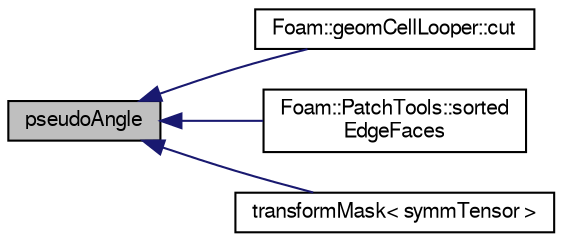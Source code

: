 digraph "pseudoAngle"
{
  bgcolor="transparent";
  edge [fontname="FreeSans",fontsize="10",labelfontname="FreeSans",labelfontsize="10"];
  node [fontname="FreeSans",fontsize="10",shape=record];
  rankdir="LR";
  Node128801 [label="pseudoAngle",height=0.2,width=0.4,color="black", fillcolor="grey75", style="filled", fontcolor="black"];
  Node128801 -> Node128802 [dir="back",color="midnightblue",fontsize="10",style="solid",fontname="FreeSans"];
  Node128802 [label="Foam::geomCellLooper::cut",height=0.2,width=0.4,color="black",URL="$a21474.html#a993c7c95766fcf44b50607ec8701d577",tooltip="Same but now also base point of cut provided (instead of always. "];
  Node128801 -> Node128803 [dir="back",color="midnightblue",fontsize="10",style="solid",fontname="FreeSans"];
  Node128803 [label="Foam::PatchTools::sorted\lEdgeFaces",height=0.2,width=0.4,color="black",URL="$a27526.html#a6f45385fbdbafd55b359508624f4e84f"];
  Node128801 -> Node128804 [dir="back",color="midnightblue",fontsize="10",style="solid",fontname="FreeSans"];
  Node128804 [label="transformMask\< symmTensor \>",height=0.2,width=0.4,color="black",URL="$a21124.html#aa89228d62b2e59332fca9670044a7a55"];
}
